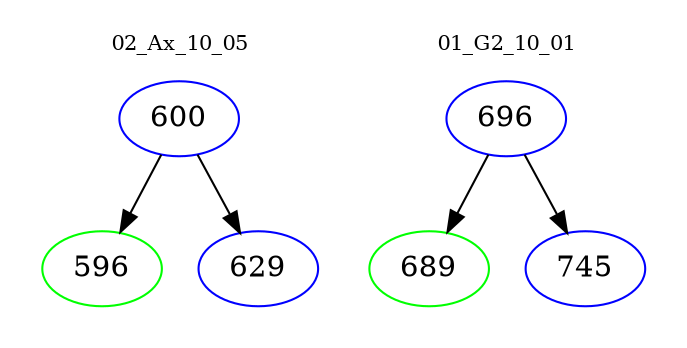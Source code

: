 digraph{
subgraph cluster_0 {
color = white
label = "02_Ax_10_05";
fontsize=10;
T0_600 [label="600", color="blue"]
T0_600 -> T0_596 [color="black"]
T0_596 [label="596", color="green"]
T0_600 -> T0_629 [color="black"]
T0_629 [label="629", color="blue"]
}
subgraph cluster_1 {
color = white
label = "01_G2_10_01";
fontsize=10;
T1_696 [label="696", color="blue"]
T1_696 -> T1_689 [color="black"]
T1_689 [label="689", color="green"]
T1_696 -> T1_745 [color="black"]
T1_745 [label="745", color="blue"]
}
}

